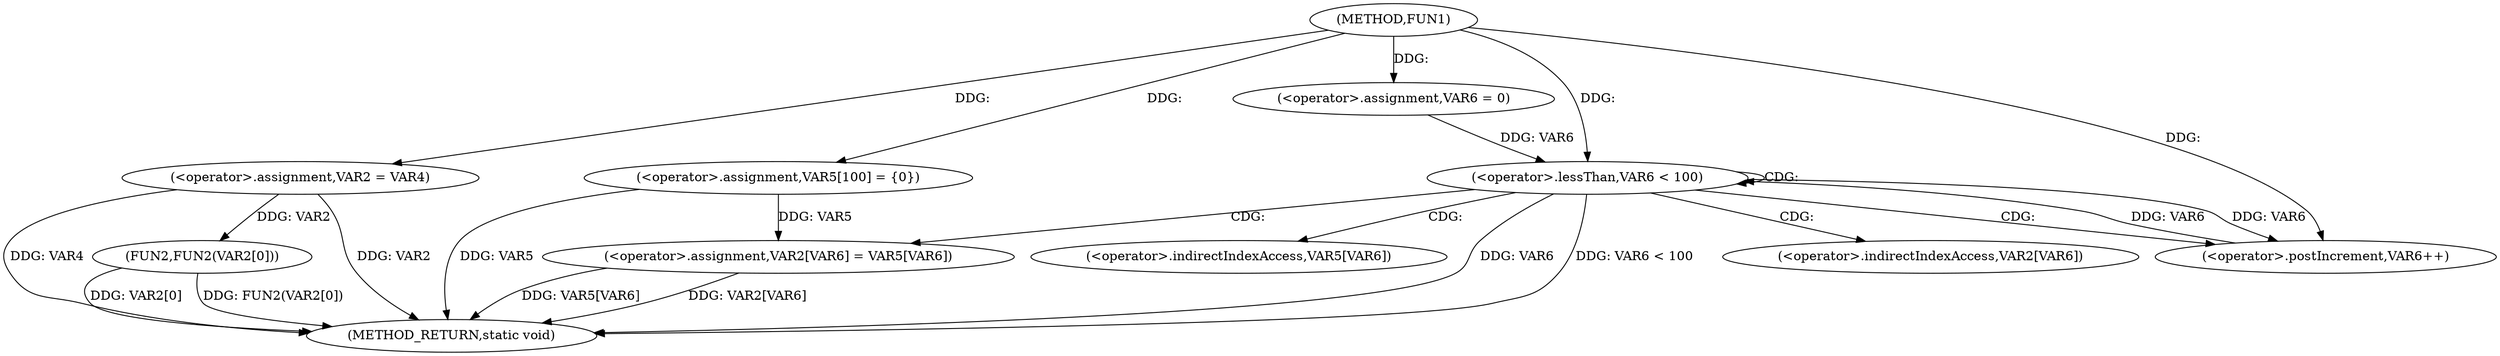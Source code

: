 digraph FUN1 {  
"1000100" [label = "(METHOD,FUN1)" ]
"1000135" [label = "(METHOD_RETURN,static void)" ]
"1000105" [label = "(<operator>.assignment,VAR2 = VAR4)" ]
"1000110" [label = "(<operator>.assignment,VAR5[100] = {0})" ]
"1000115" [label = "(<operator>.assignment,VAR6 = 0)" ]
"1000118" [label = "(<operator>.lessThan,VAR6 < 100)" ]
"1000121" [label = "(<operator>.postIncrement,VAR6++)" ]
"1000124" [label = "(<operator>.assignment,VAR2[VAR6] = VAR5[VAR6])" ]
"1000131" [label = "(FUN2,FUN2(VAR2[0]))" ]
"1000125" [label = "(<operator>.indirectIndexAccess,VAR2[VAR6])" ]
"1000128" [label = "(<operator>.indirectIndexAccess,VAR5[VAR6])" ]
  "1000124" -> "1000135"  [ label = "DDG: VAR2[VAR6]"] 
  "1000105" -> "1000135"  [ label = "DDG: VAR4"] 
  "1000131" -> "1000135"  [ label = "DDG: VAR2[0]"] 
  "1000118" -> "1000135"  [ label = "DDG: VAR6 < 100"] 
  "1000124" -> "1000135"  [ label = "DDG: VAR5[VAR6]"] 
  "1000118" -> "1000135"  [ label = "DDG: VAR6"] 
  "1000110" -> "1000135"  [ label = "DDG: VAR5"] 
  "1000105" -> "1000135"  [ label = "DDG: VAR2"] 
  "1000131" -> "1000135"  [ label = "DDG: FUN2(VAR2[0])"] 
  "1000100" -> "1000105"  [ label = "DDG: "] 
  "1000100" -> "1000110"  [ label = "DDG: "] 
  "1000100" -> "1000115"  [ label = "DDG: "] 
  "1000121" -> "1000118"  [ label = "DDG: VAR6"] 
  "1000115" -> "1000118"  [ label = "DDG: VAR6"] 
  "1000100" -> "1000118"  [ label = "DDG: "] 
  "1000118" -> "1000121"  [ label = "DDG: VAR6"] 
  "1000100" -> "1000121"  [ label = "DDG: "] 
  "1000110" -> "1000124"  [ label = "DDG: VAR5"] 
  "1000105" -> "1000131"  [ label = "DDG: VAR2"] 
  "1000118" -> "1000128"  [ label = "CDG: "] 
  "1000118" -> "1000121"  [ label = "CDG: "] 
  "1000118" -> "1000124"  [ label = "CDG: "] 
  "1000118" -> "1000125"  [ label = "CDG: "] 
  "1000118" -> "1000118"  [ label = "CDG: "] 
}
